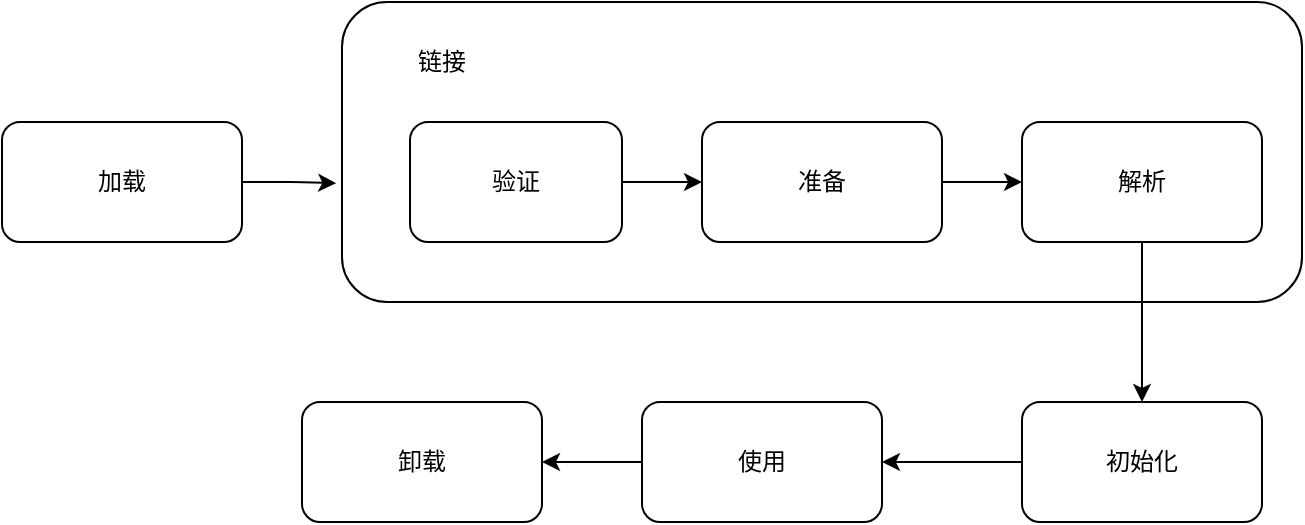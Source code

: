 <mxfile version="13.5.1" type="device" pages="5"><diagram id="eof7Enbeq6wjMF8Sr5AX" name="类的加载过程"><mxGraphModel dx="782" dy="497" grid="1" gridSize="10" guides="1" tooltips="1" connect="1" arrows="1" fold="1" page="1" pageScale="1" pageWidth="827" pageHeight="1169" math="0" shadow="0"><root><mxCell id="Oqa8sXyzyfVPHUfw3yh_-0"/><mxCell id="Oqa8sXyzyfVPHUfw3yh_-1" parent="Oqa8sXyzyfVPHUfw3yh_-0"/><mxCell id="Oqa8sXyzyfVPHUfw3yh_-13" style="edgeStyle=orthogonalEdgeStyle;rounded=0;orthogonalLoop=1;jettySize=auto;html=1;entryX=-0.006;entryY=0.604;entryDx=0;entryDy=0;entryPerimeter=0;" edge="1" parent="Oqa8sXyzyfVPHUfw3yh_-1" source="Oqa8sXyzyfVPHUfw3yh_-2" target="Oqa8sXyzyfVPHUfw3yh_-3"><mxGeometry relative="1" as="geometry"/></mxCell><mxCell id="Oqa8sXyzyfVPHUfw3yh_-2" value="加载" style="rounded=1;whiteSpace=wrap;html=1;" vertex="1" parent="Oqa8sXyzyfVPHUfw3yh_-1"><mxGeometry x="90" y="200" width="120" height="60" as="geometry"/></mxCell><mxCell id="Oqa8sXyzyfVPHUfw3yh_-3" value="" style="rounded=1;whiteSpace=wrap;html=1;" vertex="1" parent="Oqa8sXyzyfVPHUfw3yh_-1"><mxGeometry x="260" y="140" width="480" height="150" as="geometry"/></mxCell><mxCell id="Oqa8sXyzyfVPHUfw3yh_-15" style="edgeStyle=orthogonalEdgeStyle;rounded=0;orthogonalLoop=1;jettySize=auto;html=1;entryX=0;entryY=0.5;entryDx=0;entryDy=0;" edge="1" parent="Oqa8sXyzyfVPHUfw3yh_-1" source="Oqa8sXyzyfVPHUfw3yh_-4" target="Oqa8sXyzyfVPHUfw3yh_-9"><mxGeometry relative="1" as="geometry"/></mxCell><mxCell id="Oqa8sXyzyfVPHUfw3yh_-4" value="准备" style="rounded=1;whiteSpace=wrap;html=1;" vertex="1" parent="Oqa8sXyzyfVPHUfw3yh_-1"><mxGeometry x="440" y="200" width="120" height="60" as="geometry"/></mxCell><mxCell id="Oqa8sXyzyfVPHUfw3yh_-17" style="edgeStyle=orthogonalEdgeStyle;rounded=0;orthogonalLoop=1;jettySize=auto;html=1;entryX=1;entryY=0.5;entryDx=0;entryDy=0;" edge="1" parent="Oqa8sXyzyfVPHUfw3yh_-1" source="Oqa8sXyzyfVPHUfw3yh_-5" target="Oqa8sXyzyfVPHUfw3yh_-12"><mxGeometry relative="1" as="geometry"/></mxCell><mxCell id="Oqa8sXyzyfVPHUfw3yh_-5" value="初始化" style="rounded=1;whiteSpace=wrap;html=1;" vertex="1" parent="Oqa8sXyzyfVPHUfw3yh_-1"><mxGeometry x="600" y="340" width="120" height="60" as="geometry"/></mxCell><mxCell id="Oqa8sXyzyfVPHUfw3yh_-6" value="卸载" style="rounded=1;whiteSpace=wrap;html=1;" vertex="1" parent="Oqa8sXyzyfVPHUfw3yh_-1"><mxGeometry x="240" y="340" width="120" height="60" as="geometry"/></mxCell><mxCell id="Oqa8sXyzyfVPHUfw3yh_-14" style="edgeStyle=orthogonalEdgeStyle;rounded=0;orthogonalLoop=1;jettySize=auto;html=1;entryX=0;entryY=0.5;entryDx=0;entryDy=0;" edge="1" parent="Oqa8sXyzyfVPHUfw3yh_-1" source="Oqa8sXyzyfVPHUfw3yh_-7" target="Oqa8sXyzyfVPHUfw3yh_-4"><mxGeometry relative="1" as="geometry"/></mxCell><mxCell id="Oqa8sXyzyfVPHUfw3yh_-7" value="验证" style="rounded=1;whiteSpace=wrap;html=1;" vertex="1" parent="Oqa8sXyzyfVPHUfw3yh_-1"><mxGeometry x="294" y="200" width="106" height="60" as="geometry"/></mxCell><mxCell id="Oqa8sXyzyfVPHUfw3yh_-8" value="链接" style="text;html=1;strokeColor=none;fillColor=none;align=center;verticalAlign=middle;whiteSpace=wrap;rounded=0;" vertex="1" parent="Oqa8sXyzyfVPHUfw3yh_-1"><mxGeometry x="290" y="160" width="40" height="20" as="geometry"/></mxCell><mxCell id="Oqa8sXyzyfVPHUfw3yh_-16" style="edgeStyle=orthogonalEdgeStyle;rounded=0;orthogonalLoop=1;jettySize=auto;html=1;" edge="1" parent="Oqa8sXyzyfVPHUfw3yh_-1" source="Oqa8sXyzyfVPHUfw3yh_-9" target="Oqa8sXyzyfVPHUfw3yh_-5"><mxGeometry relative="1" as="geometry"/></mxCell><mxCell id="Oqa8sXyzyfVPHUfw3yh_-9" value="解析" style="rounded=1;whiteSpace=wrap;html=1;" vertex="1" parent="Oqa8sXyzyfVPHUfw3yh_-1"><mxGeometry x="600" y="200" width="120" height="60" as="geometry"/></mxCell><mxCell id="Oqa8sXyzyfVPHUfw3yh_-18" style="edgeStyle=orthogonalEdgeStyle;rounded=0;orthogonalLoop=1;jettySize=auto;html=1;entryX=1;entryY=0.5;entryDx=0;entryDy=0;" edge="1" parent="Oqa8sXyzyfVPHUfw3yh_-1" source="Oqa8sXyzyfVPHUfw3yh_-12" target="Oqa8sXyzyfVPHUfw3yh_-6"><mxGeometry relative="1" as="geometry"/></mxCell><mxCell id="Oqa8sXyzyfVPHUfw3yh_-12" value="使用" style="rounded=1;whiteSpace=wrap;html=1;" vertex="1" parent="Oqa8sXyzyfVPHUfw3yh_-1"><mxGeometry x="410" y="340" width="120" height="60" as="geometry"/></mxCell></root></mxGraphModel></diagram><diagram id="OkcZj1i1w7UugMiUDlua" name="线程状态流程图"><mxGraphModel dx="782" dy="497" grid="1" gridSize="10" guides="1" tooltips="1" connect="1" arrows="1" fold="1" page="1" pageScale="1" pageWidth="827" pageHeight="1169" math="0" shadow="0"><root><mxCell id="0"/><mxCell id="1" parent="0"/><mxCell id="PJxWIvpQFV0j0CS3Ua3c-9" style="edgeStyle=orthogonalEdgeStyle;rounded=0;orthogonalLoop=1;jettySize=auto;html=1;" parent="1" source="PJxWIvpQFV0j0CS3Ua3c-1" target="PJxWIvpQFV0j0CS3Ua3c-2" edge="1"><mxGeometry relative="1" as="geometry"/></mxCell><mxCell id="PJxWIvpQFV0j0CS3Ua3c-1" value="new" style="ellipse;whiteSpace=wrap;html=1;aspect=fixed;" parent="1" vertex="1"><mxGeometry x="140" y="80" width="80" height="80" as="geometry"/></mxCell><mxCell id="PJxWIvpQFV0j0CS3Ua3c-2" value="runnable" style="ellipse;whiteSpace=wrap;html=1;aspect=fixed;" parent="1" vertex="1"><mxGeometry x="140" y="230" width="80" height="80" as="geometry"/></mxCell><mxCell id="PJxWIvpQFV0j0CS3Ua3c-3" value="blocked" style="ellipse;whiteSpace=wrap;html=1;aspect=fixed;" parent="1" vertex="1"><mxGeometry x="334" y="70" width="80" height="80" as="geometry"/></mxCell><mxCell id="PJxWIvpQFV0j0CS3Ua3c-16" style="edgeStyle=orthogonalEdgeStyle;rounded=0;orthogonalLoop=1;jettySize=auto;html=1;entryX=0.5;entryY=1;entryDx=0;entryDy=0;" parent="1" source="PJxWIvpQFV0j0CS3Ua3c-4" target="PJxWIvpQFV0j0CS3Ua3c-3" edge="1"><mxGeometry relative="1" as="geometry"/></mxCell><mxCell id="jQFubz7d0tabJ0ab0FfY-1" style="edgeStyle=orthogonalEdgeStyle;rounded=0;orthogonalLoop=1;jettySize=auto;html=1;entryX=0;entryY=0.5;entryDx=0;entryDy=0;" parent="1" source="PJxWIvpQFV0j0CS3Ua3c-4" target="PJxWIvpQFV0j0CS3Ua3c-6" edge="1"><mxGeometry relative="1" as="geometry"/></mxCell><mxCell id="PJxWIvpQFV0j0CS3Ua3c-4" value="running" style="ellipse;whiteSpace=wrap;html=1;aspect=fixed;" parent="1" vertex="1"><mxGeometry x="334" y="230" width="80" height="80" as="geometry"/></mxCell><mxCell id="PJxWIvpQFV0j0CS3Ua3c-6" value="dead" style="ellipse;whiteSpace=wrap;html=1;aspect=fixed;" parent="1" vertex="1"><mxGeometry x="600" y="230" width="80" height="80" as="geometry"/></mxCell><mxCell id="jQFubz7d0tabJ0ab0FfY-11" style="edgeStyle=orthogonalEdgeStyle;rounded=0;orthogonalLoop=1;jettySize=auto;html=1;entryX=0;entryY=0.5;entryDx=0;entryDy=0;" parent="1" source="PJxWIvpQFV0j0CS3Ua3c-7" target="PJxWIvpQFV0j0CS3Ua3c-8" edge="1"><mxGeometry relative="1" as="geometry"/></mxCell><mxCell id="PJxWIvpQFV0j0CS3Ua3c-7" value="等待&lt;br&gt;blocked" style="ellipse;whiteSpace=wrap;html=1;aspect=fixed;" parent="1" vertex="1"><mxGeometry x="280" y="360" width="80" height="80" as="geometry"/></mxCell><mxCell id="jQFubz7d0tabJ0ab0FfY-7" style="edgeStyle=orthogonalEdgeStyle;rounded=0;orthogonalLoop=1;jettySize=auto;html=1;entryX=0.5;entryY=1;entryDx=0;entryDy=0;" parent="1" source="PJxWIvpQFV0j0CS3Ua3c-8" target="PJxWIvpQFV0j0CS3Ua3c-2" edge="1"><mxGeometry relative="1" as="geometry"><Array as="points"><mxPoint x="530" y="480"/><mxPoint x="180" y="480"/></Array></mxGeometry></mxCell><mxCell id="PJxWIvpQFV0j0CS3Ua3c-8" value="锁定&lt;br&gt;blocked" style="ellipse;whiteSpace=wrap;html=1;aspect=fixed;" parent="1" vertex="1"><mxGeometry x="490" y="360" width="80" height="80" as="geometry"/></mxCell><mxCell id="PJxWIvpQFV0j0CS3Ua3c-10" value="start()" style="text;html=1;strokeColor=none;fillColor=none;align=center;verticalAlign=middle;whiteSpace=wrap;rounded=0;" parent="1" vertex="1"><mxGeometry x="190" y="180" width="40" height="20" as="geometry"/></mxCell><mxCell id="PJxWIvpQFV0j0CS3Ua3c-14" value="获取cpu" style="text;html=1;align=center;verticalAlign=middle;resizable=0;points=[];autosize=1;" parent="1" vertex="1"><mxGeometry x="240" y="230" width="60" height="20" as="geometry"/></mxCell><mxCell id="PJxWIvpQFV0j0CS3Ua3c-15" value="yield" style="text;html=1;align=center;verticalAlign=middle;resizable=0;points=[];autosize=1;" parent="1" vertex="1"><mxGeometry x="260" y="280" width="40" height="20" as="geometry"/></mxCell><mxCell id="PJxWIvpQFV0j0CS3Ua3c-17" value="sleep&lt;br&gt;join&lt;br&gt;" style="text;html=1;align=center;verticalAlign=middle;resizable=0;points=[];autosize=1;" parent="1" vertex="1"><mxGeometry x="380" y="180" width="40" height="30" as="geometry"/></mxCell><mxCell id="PJxWIvpQFV0j0CS3Ua3c-19" value="" style="endArrow=classic;html=1;exitX=0;exitY=1;exitDx=0;exitDy=0;" parent="1" source="PJxWIvpQFV0j0CS3Ua3c-3" target="PJxWIvpQFV0j0CS3Ua3c-2" edge="1"><mxGeometry width="50" height="50" relative="1" as="geometry"><mxPoint x="260" y="200" as="sourcePoint"/><mxPoint x="310" y="150" as="targetPoint"/><Array as="points"/></mxGeometry></mxCell><mxCell id="PJxWIvpQFV0j0CS3Ua3c-20" value="sleep结束&lt;br&gt;join结束&lt;br&gt;IO完成" style="text;html=1;align=center;verticalAlign=middle;resizable=0;points=[];autosize=1;" parent="1" vertex="1"><mxGeometry x="240" y="145" width="70" height="50" as="geometry"/></mxCell><mxCell id="jQFubz7d0tabJ0ab0FfY-3" value="正常结束和异常退出" style="text;html=1;align=center;verticalAlign=middle;resizable=0;points=[];autosize=1;" parent="1" vertex="1"><mxGeometry x="450" y="250" width="120" height="20" as="geometry"/></mxCell><mxCell id="jQFubz7d0tabJ0ab0FfY-5" value="" style="endArrow=classic;html=1;exitX=1;exitY=1;exitDx=0;exitDy=0;" parent="1" source="PJxWIvpQFV0j0CS3Ua3c-4" target="PJxWIvpQFV0j0CS3Ua3c-8" edge="1"><mxGeometry width="50" height="50" relative="1" as="geometry"><mxPoint x="430" y="350" as="sourcePoint"/><mxPoint x="480" y="300" as="targetPoint"/></mxGeometry></mxCell><mxCell id="jQFubz7d0tabJ0ab0FfY-6" value="Synchionized" style="text;html=1;align=center;verticalAlign=middle;resizable=0;points=[];autosize=1;" parent="1" vertex="1"><mxGeometry x="415" y="300" width="90" height="20" as="geometry"/></mxCell><mxCell id="jQFubz7d0tabJ0ab0FfY-8" value="获得同步锁" style="text;html=1;align=center;verticalAlign=middle;resizable=0;points=[];autosize=1;" parent="1" vertex="1"><mxGeometry x="310" y="480" width="80" height="20" as="geometry"/></mxCell><mxCell id="jQFubz7d0tabJ0ab0FfY-9" value="" style="endArrow=classic;html=1;" parent="1" source="PJxWIvpQFV0j0CS3Ua3c-4" target="PJxWIvpQFV0j0CS3Ua3c-7" edge="1"><mxGeometry width="50" height="50" relative="1" as="geometry"><mxPoint x="330" y="360" as="sourcePoint"/><mxPoint x="380" y="310" as="targetPoint"/></mxGeometry></mxCell><mxCell id="jQFubz7d0tabJ0ab0FfY-10" value="wait()" style="text;html=1;align=center;verticalAlign=middle;resizable=0;points=[];autosize=1;" parent="1" vertex="1"><mxGeometry x="340" y="320" width="40" height="20" as="geometry"/></mxCell><mxCell id="jQFubz7d0tabJ0ab0FfY-12" value="notify/notifyall&lt;br&gt;interrupt" style="text;html=1;align=center;verticalAlign=middle;resizable=0;points=[];autosize=1;" parent="1" vertex="1"><mxGeometry x="360" y="410" width="90" height="30" as="geometry"/></mxCell><mxCell id="jQFubz7d0tabJ0ab0FfY-15" value="" style="endArrow=classic;html=1;entryX=0.075;entryY=0.369;entryDx=0;entryDy=0;entryPerimeter=0;exitX=1;exitY=0.383;exitDx=0;exitDy=0;exitPerimeter=0;" parent="1" source="PJxWIvpQFV0j0CS3Ua3c-2" target="PJxWIvpQFV0j0CS3Ua3c-4" edge="1"><mxGeometry width="50" height="50" relative="1" as="geometry"><mxPoint x="260" y="259.5" as="sourcePoint"/><mxPoint x="325" y="259.5" as="targetPoint"/></mxGeometry></mxCell><mxCell id="jQFubz7d0tabJ0ab0FfY-16" value="" style="endArrow=classic;html=1;exitX=0.075;exitY=0.625;exitDx=0;exitDy=0;exitPerimeter=0;" parent="1" source="PJxWIvpQFV0j0CS3Ua3c-4" edge="1"><mxGeometry width="50" height="50" relative="1" as="geometry"><mxPoint x="330" y="280" as="sourcePoint"/><mxPoint x="220" y="280" as="targetPoint"/><Array as="points"><mxPoint x="310" y="280"/><mxPoint x="240" y="280"/><mxPoint x="230" y="280"/></Array></mxGeometry></mxCell></root></mxGraphModel></diagram><diagram id="8w5wn_-RmHHyHFhBwIvS" name="线程池流程图"><mxGraphModel dx="1609" dy="497" grid="1" gridSize="10" guides="1" tooltips="1" connect="1" arrows="1" fold="1" page="1" pageScale="1" pageWidth="827" pageHeight="1169" math="0" shadow="0"><root><mxCell id="EB7UyCA2zEbC_AOFRoOF-0"/><mxCell id="EB7UyCA2zEbC_AOFRoOF-1" parent="EB7UyCA2zEbC_AOFRoOF-0"/><mxCell id="STauCeXjxLl-cD8OIhO2-5" style="edgeStyle=orthogonalEdgeStyle;rounded=0;orthogonalLoop=1;jettySize=auto;html=1;entryX=0;entryY=0.5;entryDx=0;entryDy=0;" parent="EB7UyCA2zEbC_AOFRoOF-1" source="STauCeXjxLl-cD8OIhO2-0" target="STauCeXjxLl-cD8OIhO2-1" edge="1"><mxGeometry relative="1" as="geometry"/></mxCell><mxCell id="STauCeXjxLl-cD8OIhO2-6" style="edgeStyle=orthogonalEdgeStyle;rounded=0;orthogonalLoop=1;jettySize=auto;html=1;entryX=0;entryY=0.5;entryDx=0;entryDy=0;" parent="EB7UyCA2zEbC_AOFRoOF-1" source="STauCeXjxLl-cD8OIhO2-0" target="STauCeXjxLl-cD8OIhO2-2" edge="1"><mxGeometry relative="1" as="geometry"/></mxCell><mxCell id="STauCeXjxLl-cD8OIhO2-0" value="running" style="rounded=1;whiteSpace=wrap;html=1;" parent="EB7UyCA2zEbC_AOFRoOF-1" vertex="1"><mxGeometry x="70" y="190" width="120" height="80" as="geometry"/></mxCell><mxCell id="STauCeXjxLl-cD8OIhO2-9" style="edgeStyle=orthogonalEdgeStyle;rounded=0;orthogonalLoop=1;jettySize=auto;html=1;" parent="EB7UyCA2zEbC_AOFRoOF-1" source="STauCeXjxLl-cD8OIhO2-1" target="STauCeXjxLl-cD8OIhO2-3" edge="1"><mxGeometry relative="1" as="geometry"/></mxCell><mxCell id="STauCeXjxLl-cD8OIhO2-1" value="shutdown" style="rounded=1;whiteSpace=wrap;html=1;" parent="EB7UyCA2zEbC_AOFRoOF-1" vertex="1"><mxGeometry x="260" y="100" width="120" height="60" as="geometry"/></mxCell><mxCell id="STauCeXjxLl-cD8OIhO2-10" style="edgeStyle=orthogonalEdgeStyle;rounded=0;orthogonalLoop=1;jettySize=auto;html=1;entryX=0.5;entryY=1;entryDx=0;entryDy=0;" parent="EB7UyCA2zEbC_AOFRoOF-1" source="STauCeXjxLl-cD8OIhO2-2" target="STauCeXjxLl-cD8OIhO2-3" edge="1"><mxGeometry relative="1" as="geometry"/></mxCell><mxCell id="STauCeXjxLl-cD8OIhO2-2" value="stop" style="rounded=1;whiteSpace=wrap;html=1;" parent="EB7UyCA2zEbC_AOFRoOF-1" vertex="1"><mxGeometry x="250" y="330" width="120" height="60" as="geometry"/></mxCell><mxCell id="STauCeXjxLl-cD8OIhO2-13" style="edgeStyle=orthogonalEdgeStyle;rounded=0;orthogonalLoop=1;jettySize=auto;html=1;" parent="EB7UyCA2zEbC_AOFRoOF-1" source="STauCeXjxLl-cD8OIhO2-3" edge="1"><mxGeometry relative="1" as="geometry"><mxPoint x="640" y="240" as="targetPoint"/></mxGeometry></mxCell><mxCell id="STauCeXjxLl-cD8OIhO2-3" value="tidying" style="rounded=1;whiteSpace=wrap;html=1;" parent="EB7UyCA2zEbC_AOFRoOF-1" vertex="1"><mxGeometry x="430" y="210" width="120" height="60" as="geometry"/></mxCell><mxCell id="STauCeXjxLl-cD8OIhO2-4" value="terminated" style="rounded=1;whiteSpace=wrap;html=1;" parent="EB7UyCA2zEbC_AOFRoOF-1" vertex="1"><mxGeometry x="650" y="210" width="120" height="60" as="geometry"/></mxCell><mxCell id="STauCeXjxLl-cD8OIhO2-7" value="shutdown" style="text;html=1;align=center;verticalAlign=middle;resizable=0;points=[];autosize=1;" parent="EB7UyCA2zEbC_AOFRoOF-1" vertex="1"><mxGeometry x="240" y="180" width="70" height="20" as="geometry"/></mxCell><mxCell id="STauCeXjxLl-cD8OIhO2-8" value="shutdownnow" style="text;html=1;align=center;verticalAlign=middle;resizable=0;points=[];autosize=1;" parent="EB7UyCA2zEbC_AOFRoOF-1" vertex="1"><mxGeometry x="220" y="270" width="90" height="20" as="geometry"/></mxCell><mxCell id="STauCeXjxLl-cD8OIhO2-11" value="队列为空，&lt;br&gt;线程池中执行任务也为空" style="text;html=1;align=center;verticalAlign=middle;resizable=0;points=[];autosize=1;" parent="EB7UyCA2zEbC_AOFRoOF-1" vertex="1"><mxGeometry x="415" y="85" width="150" height="30" as="geometry"/></mxCell><mxCell id="STauCeXjxLl-cD8OIhO2-12" value="线程池中执行任务也为空" style="text;html=1;align=center;verticalAlign=middle;resizable=0;points=[];autosize=1;" parent="EB7UyCA2zEbC_AOFRoOF-1" vertex="1"><mxGeometry x="385" y="370" width="150" height="20" as="geometry"/></mxCell><mxCell id="STauCeXjxLl-cD8OIhO2-14" value="&lt;span&gt;terminated()执行完毕&lt;/span&gt;" style="text;html=1;align=center;verticalAlign=middle;resizable=0;points=[];autosize=1;" parent="EB7UyCA2zEbC_AOFRoOF-1" vertex="1"><mxGeometry x="535" y="190" width="130" height="20" as="geometry"/></mxCell><mxCell id="GtYMT3GbYdMNB1WAx3rO-7" style="edgeStyle=orthogonalEdgeStyle;rounded=0;orthogonalLoop=1;jettySize=auto;html=1;entryX=0;entryY=0.5;entryDx=0;entryDy=0;" edge="1" parent="EB7UyCA2zEbC_AOFRoOF-1" source="4IseAw85A-7yxvu4D35A-0" target="GtYMT3GbYdMNB1WAx3rO-0"><mxGeometry relative="1" as="geometry"/></mxCell><mxCell id="4IseAw85A-7yxvu4D35A-0" value="任务" style="rounded=1;whiteSpace=wrap;html=1;" vertex="1" parent="EB7UyCA2zEbC_AOFRoOF-1"><mxGeometry x="20" y="555" width="120" height="60" as="geometry"/></mxCell><mxCell id="GtYMT3GbYdMNB1WAx3rO-10" style="edgeStyle=orthogonalEdgeStyle;rounded=0;orthogonalLoop=1;jettySize=auto;html=1;entryX=0;entryY=0.75;entryDx=0;entryDy=0;" edge="1" parent="EB7UyCA2zEbC_AOFRoOF-1" source="GtYMT3GbYdMNB1WAx3rO-0" target="GtYMT3GbYdMNB1WAx3rO-8"><mxGeometry relative="1" as="geometry"/></mxCell><mxCell id="GtYMT3GbYdMNB1WAx3rO-0" value="线程数&amp;lt;coresize" style="rounded=1;whiteSpace=wrap;html=1;" vertex="1" parent="EB7UyCA2zEbC_AOFRoOF-1"><mxGeometry x="206" y="555" width="120" height="60" as="geometry"/></mxCell><mxCell id="GtYMT3GbYdMNB1WAx3rO-34" style="edgeStyle=orthogonalEdgeStyle;rounded=0;orthogonalLoop=1;jettySize=auto;html=1;entryX=0;entryY=0.75;entryDx=0;entryDy=0;" edge="1" parent="EB7UyCA2zEbC_AOFRoOF-1" source="GtYMT3GbYdMNB1WAx3rO-1" target="GtYMT3GbYdMNB1WAx3rO-31"><mxGeometry relative="1" as="geometry"/></mxCell><mxCell id="GtYMT3GbYdMNB1WAx3rO-37" style="edgeStyle=orthogonalEdgeStyle;rounded=0;orthogonalLoop=1;jettySize=auto;html=1;entryX=1;entryY=0.75;entryDx=0;entryDy=0;exitX=0.367;exitY=1;exitDx=0;exitDy=0;exitPerimeter=0;" edge="1" parent="EB7UyCA2zEbC_AOFRoOF-1" source="GtYMT3GbYdMNB1WAx3rO-1" target="GtYMT3GbYdMNB1WAx3rO-33"><mxGeometry relative="1" as="geometry"><mxPoint x="70" y="900" as="sourcePoint"/></mxGeometry></mxCell><mxCell id="GtYMT3GbYdMNB1WAx3rO-1" value="线程数&amp;lt;=maxsize" style="rounded=1;whiteSpace=wrap;html=1;" vertex="1" parent="EB7UyCA2zEbC_AOFRoOF-1"><mxGeometry x="30" y="830" width="110" height="60" as="geometry"/></mxCell><mxCell id="GtYMT3GbYdMNB1WAx3rO-2" value="workers线程池&lt;br&gt;(HashSet)" style="rounded=1;whiteSpace=wrap;html=1;" vertex="1" parent="EB7UyCA2zEbC_AOFRoOF-1"><mxGeometry x="326" y="652.5" width="175" height="135" as="geometry"/></mxCell><mxCell id="GtYMT3GbYdMNB1WAx3rO-4" value="" style="rounded=1;whiteSpace=wrap;html=1;" vertex="1" parent="EB7UyCA2zEbC_AOFRoOF-1"><mxGeometry x="340" y="750" width="50" height="20" as="geometry"/></mxCell><mxCell id="GtYMT3GbYdMNB1WAx3rO-6" style="edgeStyle=orthogonalEdgeStyle;rounded=0;orthogonalLoop=1;jettySize=auto;html=1;" edge="1" parent="EB7UyCA2zEbC_AOFRoOF-1" source="GtYMT3GbYdMNB1WAx3rO-5" target="4IseAw85A-7yxvu4D35A-0"><mxGeometry relative="1" as="geometry"/></mxCell><mxCell id="GtYMT3GbYdMNB1WAx3rO-5" value="线程" style="rounded=1;whiteSpace=wrap;html=1;" vertex="1" parent="EB7UyCA2zEbC_AOFRoOF-1"><mxGeometry x="340" y="660" width="50" height="20" as="geometry"/></mxCell><mxCell id="GtYMT3GbYdMNB1WAx3rO-12" style="edgeStyle=orthogonalEdgeStyle;rounded=0;orthogonalLoop=1;jettySize=auto;html=1;entryX=0.5;entryY=0;entryDx=0;entryDy=0;" edge="1" parent="EB7UyCA2zEbC_AOFRoOF-1" source="GtYMT3GbYdMNB1WAx3rO-8" target="GtYMT3GbYdMNB1WAx3rO-9"><mxGeometry relative="1" as="geometry"/></mxCell><mxCell id="GtYMT3GbYdMNB1WAx3rO-8" value="CAS递增线程数量" style="rounded=1;whiteSpace=wrap;html=1;" vertex="1" parent="EB7UyCA2zEbC_AOFRoOF-1"><mxGeometry x="400" y="540" width="120" height="60" as="geometry"/></mxCell><mxCell id="GtYMT3GbYdMNB1WAx3rO-15" style="edgeStyle=orthogonalEdgeStyle;rounded=0;orthogonalLoop=1;jettySize=auto;html=1;entryX=1;entryY=0.5;entryDx=0;entryDy=0;" edge="1" parent="EB7UyCA2zEbC_AOFRoOF-1" source="GtYMT3GbYdMNB1WAx3rO-9" target="GtYMT3GbYdMNB1WAx3rO-14"><mxGeometry relative="1" as="geometry"/></mxCell><mxCell id="GtYMT3GbYdMNB1WAx3rO-9" value="woker&lt;br&gt;(AQS之类)&lt;br&gt;通过threadFactory创建线程" style="rounded=1;whiteSpace=wrap;html=1;" vertex="1" parent="EB7UyCA2zEbC_AOFRoOF-1"><mxGeometry x="710" y="570" width="120" height="60" as="geometry"/></mxCell><mxCell id="GtYMT3GbYdMNB1WAx3rO-11" value="是" style="text;html=1;align=center;verticalAlign=middle;resizable=0;points=[];autosize=1;" vertex="1" parent="EB7UyCA2zEbC_AOFRoOF-1"><mxGeometry x="345" y="550" width="30" height="20" as="geometry"/></mxCell><mxCell id="GtYMT3GbYdMNB1WAx3rO-17" style="edgeStyle=orthogonalEdgeStyle;rounded=0;orthogonalLoop=1;jettySize=auto;html=1;" edge="1" parent="EB7UyCA2zEbC_AOFRoOF-1" source="GtYMT3GbYdMNB1WAx3rO-14" target="GtYMT3GbYdMNB1WAx3rO-2"><mxGeometry relative="1" as="geometry"/></mxCell><mxCell id="GtYMT3GbYdMNB1WAx3rO-14" value="独占锁" style="rounded=1;whiteSpace=wrap;html=1;" vertex="1" parent="EB7UyCA2zEbC_AOFRoOF-1"><mxGeometry x="545" y="620" width="120" height="60" as="geometry"/></mxCell><mxCell id="GtYMT3GbYdMNB1WAx3rO-16" value="加锁" style="text;html=1;align=center;verticalAlign=middle;resizable=0;points=[];autosize=1;" vertex="1" parent="EB7UyCA2zEbC_AOFRoOF-1"><mxGeometry x="690" y="650" width="40" height="20" as="geometry"/></mxCell><mxCell id="GtYMT3GbYdMNB1WAx3rO-18" value="放入线程池" style="text;html=1;align=center;verticalAlign=middle;resizable=0;points=[];autosize=1;" vertex="1" parent="EB7UyCA2zEbC_AOFRoOF-1"><mxGeometry x="500" y="700" width="80" height="20" as="geometry"/></mxCell><mxCell id="GtYMT3GbYdMNB1WAx3rO-29" style="edgeStyle=orthogonalEdgeStyle;rounded=0;orthogonalLoop=1;jettySize=auto;html=1;entryX=0.25;entryY=1;entryDx=0;entryDy=0;" edge="1" parent="EB7UyCA2zEbC_AOFRoOF-1" source="GtYMT3GbYdMNB1WAx3rO-19" target="GtYMT3GbYdMNB1WAx3rO-21"><mxGeometry relative="1" as="geometry"/></mxCell><mxCell id="GtYMT3GbYdMNB1WAx3rO-19" value="任务" style="rounded=1;whiteSpace=wrap;html=1;" vertex="1" parent="EB7UyCA2zEbC_AOFRoOF-1"><mxGeometry x="-280" y="820" width="120" height="60" as="geometry"/></mxCell><mxCell id="GtYMT3GbYdMNB1WAx3rO-20" value="非核心&lt;br&gt;（其实是一个线程池）" style="rounded=1;whiteSpace=wrap;html=1;" vertex="1" parent="EB7UyCA2zEbC_AOFRoOF-1"><mxGeometry x="326" y="787.5" width="184" height="190" as="geometry"/></mxCell><mxCell id="GtYMT3GbYdMNB1WAx3rO-27" style="edgeStyle=orthogonalEdgeStyle;rounded=0;orthogonalLoop=1;jettySize=auto;html=1;entryX=0;entryY=0.75;entryDx=0;entryDy=0;" edge="1" parent="EB7UyCA2zEbC_AOFRoOF-1" source="GtYMT3GbYdMNB1WAx3rO-21" target="GtYMT3GbYdMNB1WAx3rO-22"><mxGeometry relative="1" as="geometry"/></mxCell><mxCell id="GtYMT3GbYdMNB1WAx3rO-30" style="edgeStyle=orthogonalEdgeStyle;rounded=0;orthogonalLoop=1;jettySize=auto;html=1;entryX=0;entryY=0.5;entryDx=0;entryDy=0;" edge="1" parent="EB7UyCA2zEbC_AOFRoOF-1" source="GtYMT3GbYdMNB1WAx3rO-21" target="GtYMT3GbYdMNB1WAx3rO-1"><mxGeometry relative="1" as="geometry"><Array as="points"><mxPoint x="-40" y="810"/><mxPoint x="10" y="810"/><mxPoint x="10" y="850"/></Array></mxGeometry></mxCell><mxCell id="GtYMT3GbYdMNB1WAx3rO-21" value="队列是否已满" style="rounded=1;whiteSpace=wrap;html=1;" vertex="1" parent="EB7UyCA2zEbC_AOFRoOF-1"><mxGeometry x="-120" y="730" width="120" height="60" as="geometry"/></mxCell><mxCell id="GtYMT3GbYdMNB1WAx3rO-22" value="" style="rounded=1;whiteSpace=wrap;html=1;" vertex="1" parent="EB7UyCA2zEbC_AOFRoOF-1"><mxGeometry x="70" y="710" width="180" height="60" as="geometry"/></mxCell><mxCell id="GtYMT3GbYdMNB1WAx3rO-23" value="" style="rounded=1;whiteSpace=wrap;html=1;" vertex="1" parent="EB7UyCA2zEbC_AOFRoOF-1"><mxGeometry x="80" y="730" width="40" height="20" as="geometry"/></mxCell><mxCell id="GtYMT3GbYdMNB1WAx3rO-24" value="" style="rounded=1;whiteSpace=wrap;html=1;" vertex="1" parent="EB7UyCA2zEbC_AOFRoOF-1"><mxGeometry x="130" y="730" width="40" height="20" as="geometry"/></mxCell><mxCell id="GtYMT3GbYdMNB1WAx3rO-25" value="" style="rounded=1;whiteSpace=wrap;html=1;" vertex="1" parent="EB7UyCA2zEbC_AOFRoOF-1"><mxGeometry x="180" y="730" width="40" height="20" as="geometry"/></mxCell><mxCell id="GtYMT3GbYdMNB1WAx3rO-28" value="否" style="text;html=1;align=center;verticalAlign=middle;resizable=0;points=[];autosize=1;" vertex="1" parent="EB7UyCA2zEbC_AOFRoOF-1"><mxGeometry x="15" y="720" width="30" height="20" as="geometry"/></mxCell><mxCell id="GtYMT3GbYdMNB1WAx3rO-35" style="edgeStyle=orthogonalEdgeStyle;rounded=0;orthogonalLoop=1;jettySize=auto;html=1;entryX=0;entryY=0.75;entryDx=0;entryDy=0;" edge="1" parent="EB7UyCA2zEbC_AOFRoOF-1" source="GtYMT3GbYdMNB1WAx3rO-31" target="GtYMT3GbYdMNB1WAx3rO-20"><mxGeometry relative="1" as="geometry"/></mxCell><mxCell id="GtYMT3GbYdMNB1WAx3rO-31" value="创建非核心线程" style="rounded=1;whiteSpace=wrap;html=1;" vertex="1" parent="EB7UyCA2zEbC_AOFRoOF-1"><mxGeometry x="140" y="910" width="120" height="60" as="geometry"/></mxCell><mxCell id="GtYMT3GbYdMNB1WAx3rO-38" style="edgeStyle=orthogonalEdgeStyle;rounded=0;orthogonalLoop=1;jettySize=auto;html=1;entryX=0.647;entryY=1.033;entryDx=0;entryDy=0;entryPerimeter=0;" edge="1" parent="EB7UyCA2zEbC_AOFRoOF-1" source="GtYMT3GbYdMNB1WAx3rO-33" target="GtYMT3GbYdMNB1WAx3rO-19"><mxGeometry relative="1" as="geometry"/></mxCell><mxCell id="GtYMT3GbYdMNB1WAx3rO-33" value="reject任务" style="rounded=1;whiteSpace=wrap;html=1;" vertex="1" parent="EB7UyCA2zEbC_AOFRoOF-1"><mxGeometry x="-130" y="960" width="120" height="60" as="geometry"/></mxCell><mxCell id="GtYMT3GbYdMNB1WAx3rO-36" value="是" style="text;html=1;align=center;verticalAlign=middle;resizable=0;points=[];autosize=1;" vertex="1" parent="EB7UyCA2zEbC_AOFRoOF-1"><mxGeometry x="85" y="920" width="30" height="20" as="geometry"/></mxCell><mxCell id="GtYMT3GbYdMNB1WAx3rO-39" value="否" style="text;html=1;align=center;verticalAlign=middle;resizable=0;points=[];autosize=1;" vertex="1" parent="EB7UyCA2zEbC_AOFRoOF-1"><mxGeometry x="65" y="980" width="30" height="20" as="geometry"/></mxCell></root></mxGraphModel></diagram><diagram id="xxDvBGP_0Mq_8ijeveR_" name="AQS流程图"><mxGraphModel dx="782" dy="497" grid="1" gridSize="10" guides="1" tooltips="1" connect="1" arrows="1" fold="1" page="1" pageScale="1" pageWidth="827" pageHeight="1169" math="0" shadow="0"><root><mxCell id="LHBTvyN2s941rB__LxlY-0"/><mxCell id="LHBTvyN2s941rB__LxlY-1" parent="LHBTvyN2s941rB__LxlY-0"/></root></mxGraphModel></diagram><diagram id="Q5GY1zLO1VTIL7n-FYm3" name="浏览器访问url经过哪些"><mxGraphModel dx="782" dy="497" grid="1" gridSize="10" guides="1" tooltips="1" connect="1" arrows="1" fold="1" page="1" pageScale="1" pageWidth="827" pageHeight="1169" math="0" shadow="0"><root><mxCell id="K3Gw_isQfiGUAQ8E2GXx-0"/><mxCell id="K3Gw_isQfiGUAQ8E2GXx-1" parent="K3Gw_isQfiGUAQ8E2GXx-0"/></root></mxGraphModel></diagram></mxfile>